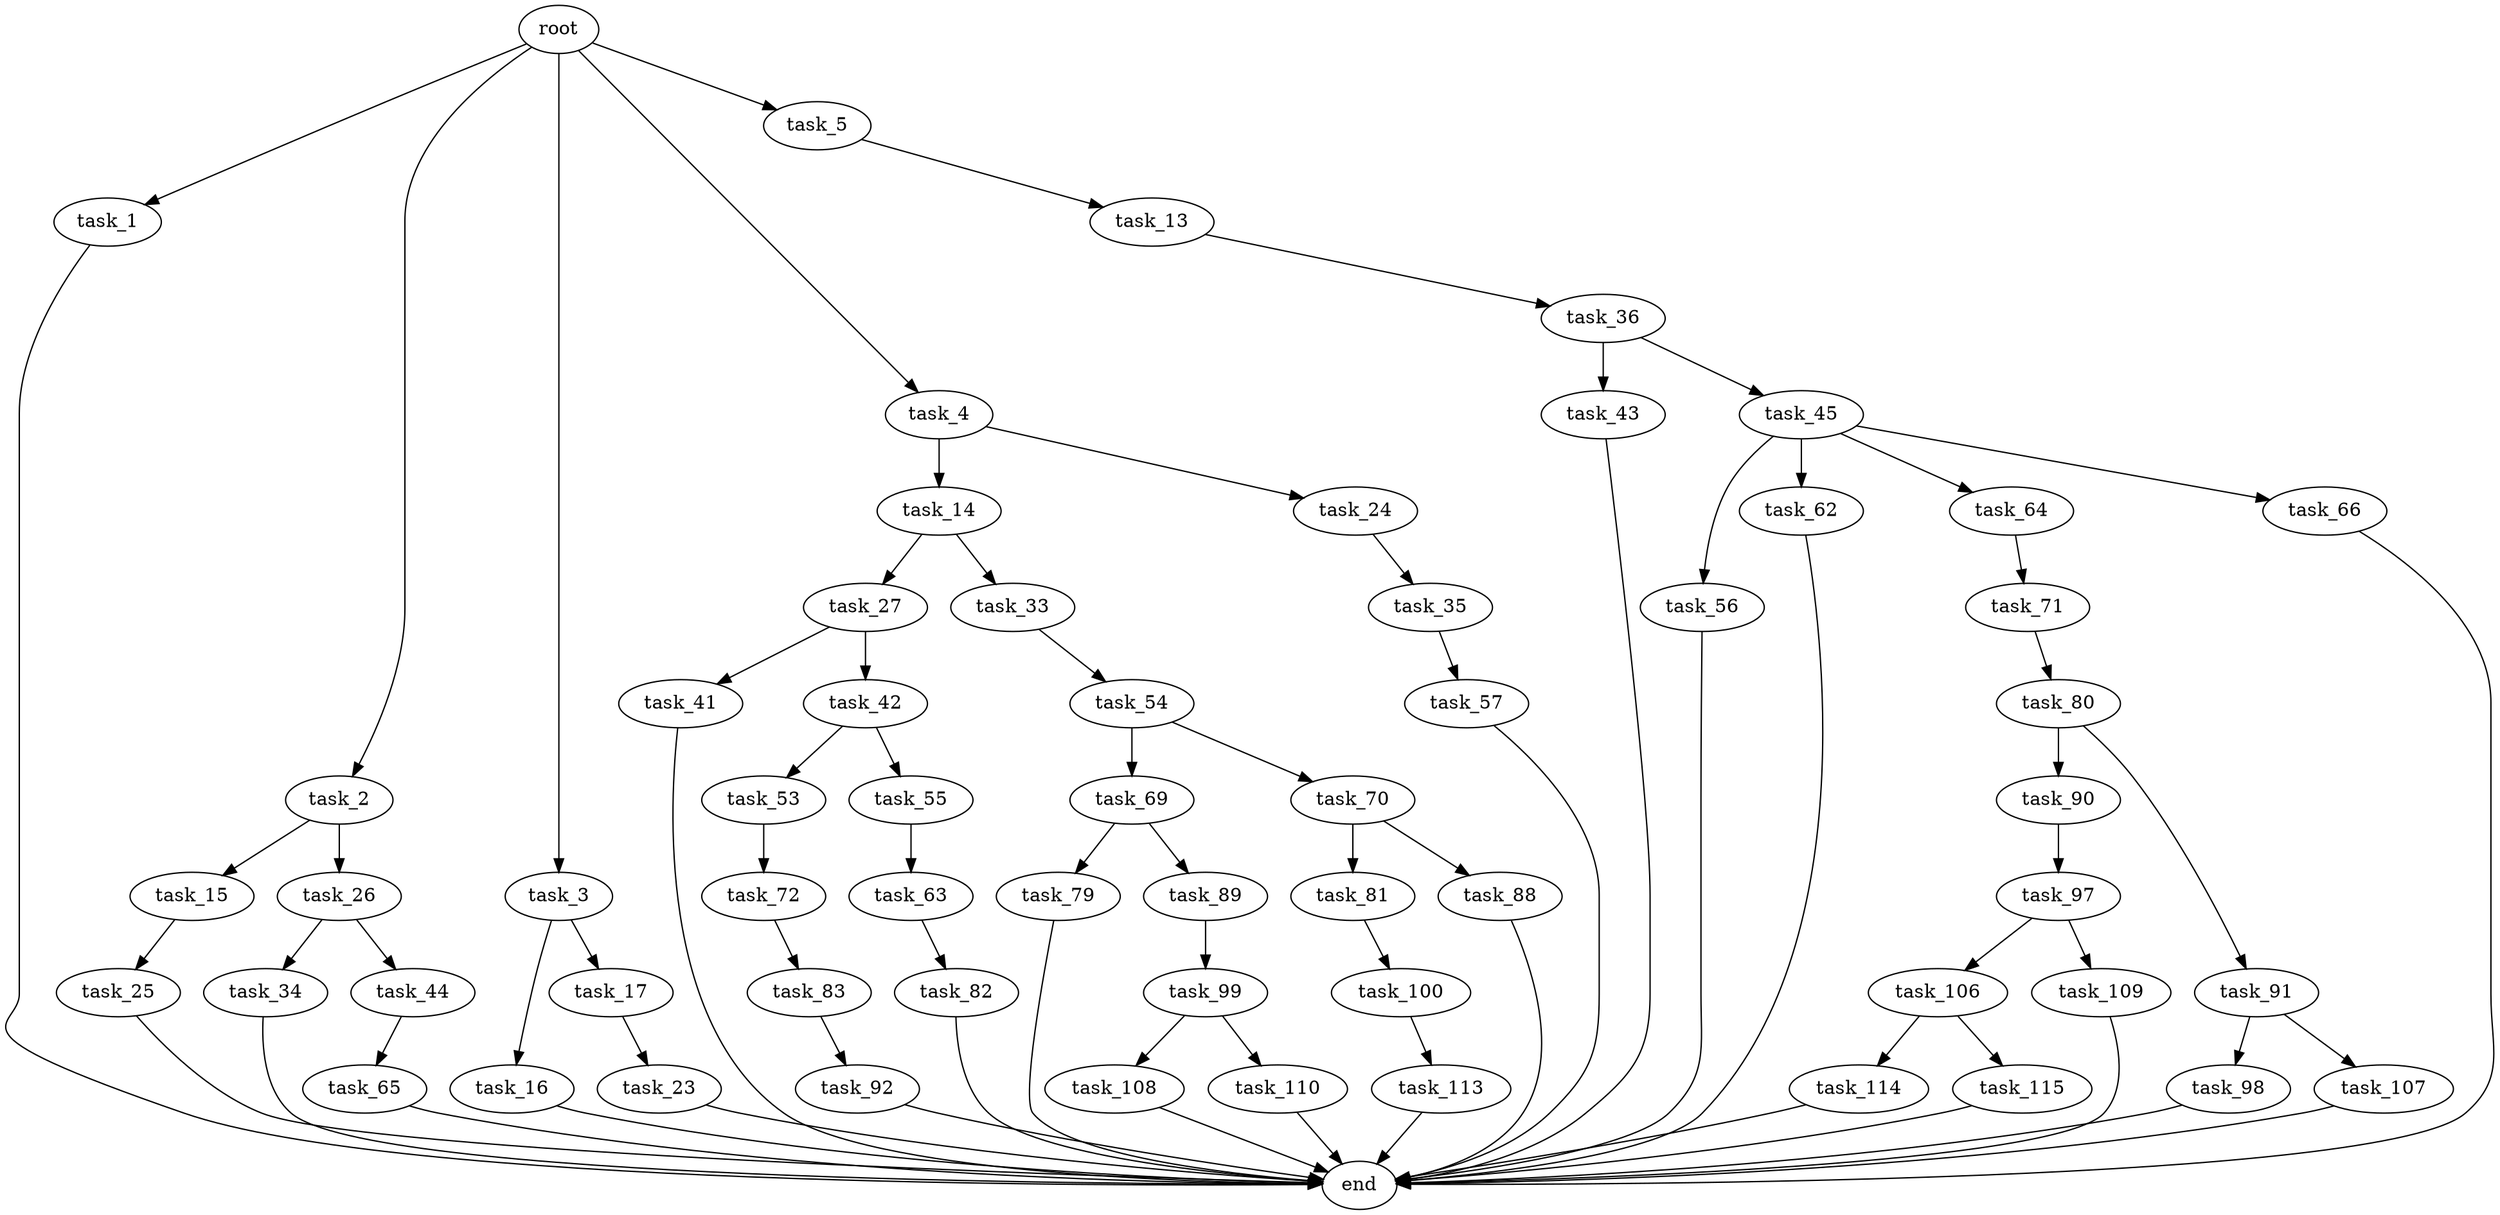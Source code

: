 digraph G {
  root [size="0.000000"];
  task_1 [size="1073741824000.000000"];
  task_2 [size="10587458325.000000"];
  task_3 [size="1700092090.000000"];
  task_4 [size="669838426277.000000"];
  task_5 [size="231928233984.000000"];
  task_13 [size="577784568341.000000"];
  task_14 [size="368293445632.000000"];
  task_15 [size="8435901121.000000"];
  task_16 [size="368293445632.000000"];
  task_17 [size="54917421378.000000"];
  task_23 [size="77869703141.000000"];
  task_24 [size="11807211671.000000"];
  task_25 [size="2690128597.000000"];
  task_26 [size="50054216889.000000"];
  task_27 [size="323114841601.000000"];
  task_33 [size="48475889177.000000"];
  task_34 [size="805372469791.000000"];
  task_35 [size="10329449082.000000"];
  task_36 [size="68719476736.000000"];
  task_41 [size="1868523171.000000"];
  task_42 [size="8589934592.000000"];
  task_43 [size="68719476736.000000"];
  task_44 [size="782757789696.000000"];
  task_45 [size="193384900066.000000"];
  task_53 [size="549755813888.000000"];
  task_54 [size="8589934592.000000"];
  task_55 [size="368293445632.000000"];
  task_56 [size="8589934592.000000"];
  task_57 [size="575368307.000000"];
  task_62 [size="300236964878.000000"];
  task_63 [size="1073741824000.000000"];
  task_64 [size="1073741824000.000000"];
  task_65 [size="1007121795268.000000"];
  task_66 [size="3855123613.000000"];
  task_69 [size="181255558796.000000"];
  task_70 [size="151374425589.000000"];
  task_71 [size="108330430958.000000"];
  task_72 [size="549755813888.000000"];
  task_79 [size="357345764037.000000"];
  task_80 [size="1309078712.000000"];
  task_81 [size="1377650199.000000"];
  task_82 [size="549755813888.000000"];
  task_83 [size="152814963732.000000"];
  task_88 [size="134217728000.000000"];
  task_89 [size="247361699502.000000"];
  task_90 [size="1073741824000.000000"];
  task_91 [size="4597120387.000000"];
  task_92 [size="959213338077.000000"];
  task_97 [size="231928233984.000000"];
  task_98 [size="28991029248.000000"];
  task_99 [size="569225801620.000000"];
  task_100 [size="28991029248.000000"];
  task_106 [size="947374356139.000000"];
  task_107 [size="21142116736.000000"];
  task_108 [size="782757789696.000000"];
  task_109 [size="352103621878.000000"];
  task_110 [size="68719476736.000000"];
  task_113 [size="185298558599.000000"];
  task_114 [size="117004584918.000000"];
  task_115 [size="4243813922.000000"];
  end [size="0.000000"];

  root -> task_1 [size="1.000000"];
  root -> task_2 [size="1.000000"];
  root -> task_3 [size="1.000000"];
  root -> task_4 [size="1.000000"];
  root -> task_5 [size="1.000000"];
  task_1 -> end [size="1.000000"];
  task_2 -> task_15 [size="301989888.000000"];
  task_2 -> task_26 [size="301989888.000000"];
  task_3 -> task_16 [size="33554432.000000"];
  task_3 -> task_17 [size="33554432.000000"];
  task_4 -> task_14 [size="536870912.000000"];
  task_4 -> task_24 [size="536870912.000000"];
  task_5 -> task_13 [size="301989888.000000"];
  task_13 -> task_36 [size="536870912.000000"];
  task_14 -> task_27 [size="411041792.000000"];
  task_14 -> task_33 [size="411041792.000000"];
  task_15 -> task_25 [size="209715200.000000"];
  task_16 -> end [size="1.000000"];
  task_17 -> task_23 [size="209715200.000000"];
  task_23 -> end [size="1.000000"];
  task_24 -> task_35 [size="536870912.000000"];
  task_25 -> end [size="1.000000"];
  task_26 -> task_34 [size="75497472.000000"];
  task_26 -> task_44 [size="75497472.000000"];
  task_27 -> task_41 [size="209715200.000000"];
  task_27 -> task_42 [size="209715200.000000"];
  task_33 -> task_54 [size="838860800.000000"];
  task_34 -> end [size="1.000000"];
  task_35 -> task_57 [size="209715200.000000"];
  task_36 -> task_43 [size="134217728.000000"];
  task_36 -> task_45 [size="134217728.000000"];
  task_41 -> end [size="1.000000"];
  task_42 -> task_53 [size="33554432.000000"];
  task_42 -> task_55 [size="33554432.000000"];
  task_43 -> end [size="1.000000"];
  task_44 -> task_65 [size="679477248.000000"];
  task_45 -> task_56 [size="134217728.000000"];
  task_45 -> task_62 [size="134217728.000000"];
  task_45 -> task_64 [size="134217728.000000"];
  task_45 -> task_66 [size="134217728.000000"];
  task_53 -> task_72 [size="536870912.000000"];
  task_54 -> task_69 [size="33554432.000000"];
  task_54 -> task_70 [size="33554432.000000"];
  task_55 -> task_63 [size="411041792.000000"];
  task_56 -> end [size="1.000000"];
  task_57 -> end [size="1.000000"];
  task_62 -> end [size="1.000000"];
  task_63 -> task_82 [size="838860800.000000"];
  task_64 -> task_71 [size="838860800.000000"];
  task_65 -> end [size="1.000000"];
  task_66 -> end [size="1.000000"];
  task_69 -> task_79 [size="301989888.000000"];
  task_69 -> task_89 [size="301989888.000000"];
  task_70 -> task_81 [size="134217728.000000"];
  task_70 -> task_88 [size="134217728.000000"];
  task_71 -> task_80 [size="75497472.000000"];
  task_72 -> task_83 [size="536870912.000000"];
  task_79 -> end [size="1.000000"];
  task_80 -> task_90 [size="75497472.000000"];
  task_80 -> task_91 [size="75497472.000000"];
  task_81 -> task_100 [size="33554432.000000"];
  task_82 -> end [size="1.000000"];
  task_83 -> task_92 [size="679477248.000000"];
  task_88 -> end [size="1.000000"];
  task_89 -> task_99 [size="679477248.000000"];
  task_90 -> task_97 [size="838860800.000000"];
  task_91 -> task_98 [size="411041792.000000"];
  task_91 -> task_107 [size="411041792.000000"];
  task_92 -> end [size="1.000000"];
  task_97 -> task_106 [size="301989888.000000"];
  task_97 -> task_109 [size="301989888.000000"];
  task_98 -> end [size="1.000000"];
  task_99 -> task_108 [size="411041792.000000"];
  task_99 -> task_110 [size="411041792.000000"];
  task_100 -> task_113 [size="75497472.000000"];
  task_106 -> task_114 [size="679477248.000000"];
  task_106 -> task_115 [size="679477248.000000"];
  task_107 -> end [size="1.000000"];
  task_108 -> end [size="1.000000"];
  task_109 -> end [size="1.000000"];
  task_110 -> end [size="1.000000"];
  task_113 -> end [size="1.000000"];
  task_114 -> end [size="1.000000"];
  task_115 -> end [size="1.000000"];
}

